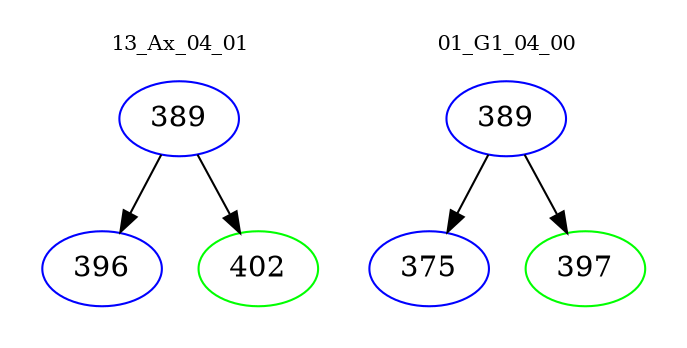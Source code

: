 digraph{
subgraph cluster_0 {
color = white
label = "13_Ax_04_01";
fontsize=10;
T0_389 [label="389", color="blue"]
T0_389 -> T0_396 [color="black"]
T0_396 [label="396", color="blue"]
T0_389 -> T0_402 [color="black"]
T0_402 [label="402", color="green"]
}
subgraph cluster_1 {
color = white
label = "01_G1_04_00";
fontsize=10;
T1_389 [label="389", color="blue"]
T1_389 -> T1_375 [color="black"]
T1_375 [label="375", color="blue"]
T1_389 -> T1_397 [color="black"]
T1_397 [label="397", color="green"]
}
}
